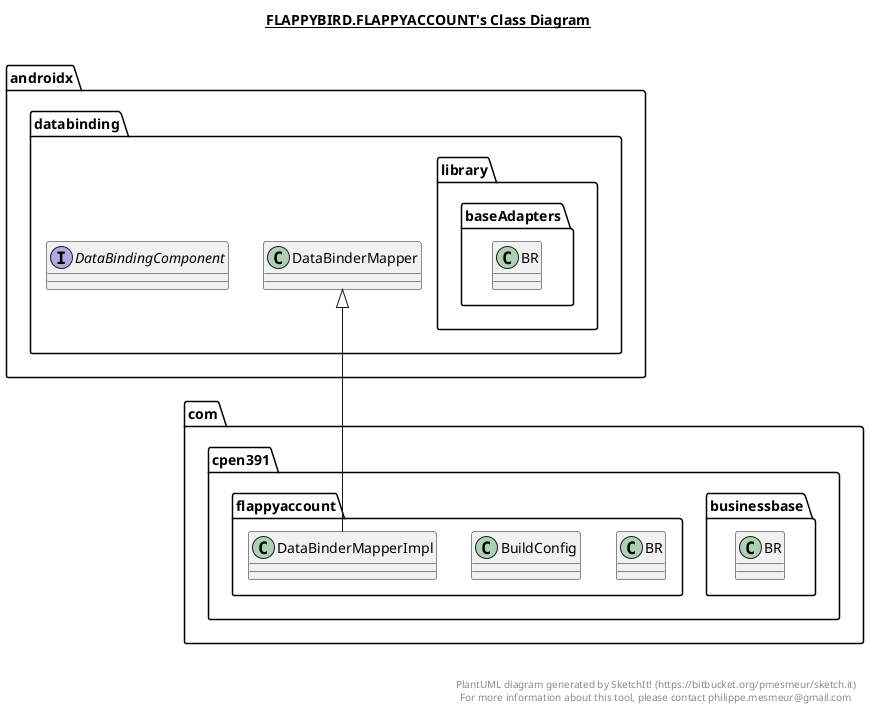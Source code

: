 @startuml

title __FLAPPYBIRD.FLAPPYACCOUNT's Class Diagram__\n

  namespace androidx.databinding {
    interface androidx.databinding.DataBindingComponent {
    }
  }
  

  namespace androidx.databinding {
    namespace library.baseAdapters {
      class androidx.databinding.library.baseAdapters.BR {
      }
    }
  }
  

  namespace com.cpen391.businessbase {
    class com.cpen391.businessbase.BR {
    }
  }
  

  namespace com.cpen391.flappyaccount {
    class com.cpen391.flappyaccount.BR {
    }
  }
  

  namespace com.cpen391.flappyaccount {
    class com.cpen391.flappyaccount.BuildConfig {
    }
  }
  

  namespace com.cpen391.flappyaccount {
    class com.cpen391.flappyaccount.DataBinderMapperImpl {
    }
  }
  

  com.cpen391.flappyaccount.DataBinderMapperImpl -up-|> androidx.databinding.DataBinderMapper


right footer


PlantUML diagram generated by SketchIt! (https://bitbucket.org/pmesmeur/sketch.it)
For more information about this tool, please contact philippe.mesmeur@gmail.com
endfooter

@enduml
